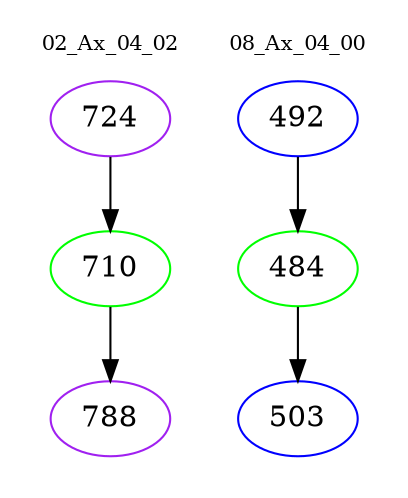 digraph{
subgraph cluster_0 {
color = white
label = "02_Ax_04_02";
fontsize=10;
T0_724 [label="724", color="purple"]
T0_724 -> T0_710 [color="black"]
T0_710 [label="710", color="green"]
T0_710 -> T0_788 [color="black"]
T0_788 [label="788", color="purple"]
}
subgraph cluster_1 {
color = white
label = "08_Ax_04_00";
fontsize=10;
T1_492 [label="492", color="blue"]
T1_492 -> T1_484 [color="black"]
T1_484 [label="484", color="green"]
T1_484 -> T1_503 [color="black"]
T1_503 [label="503", color="blue"]
}
}
